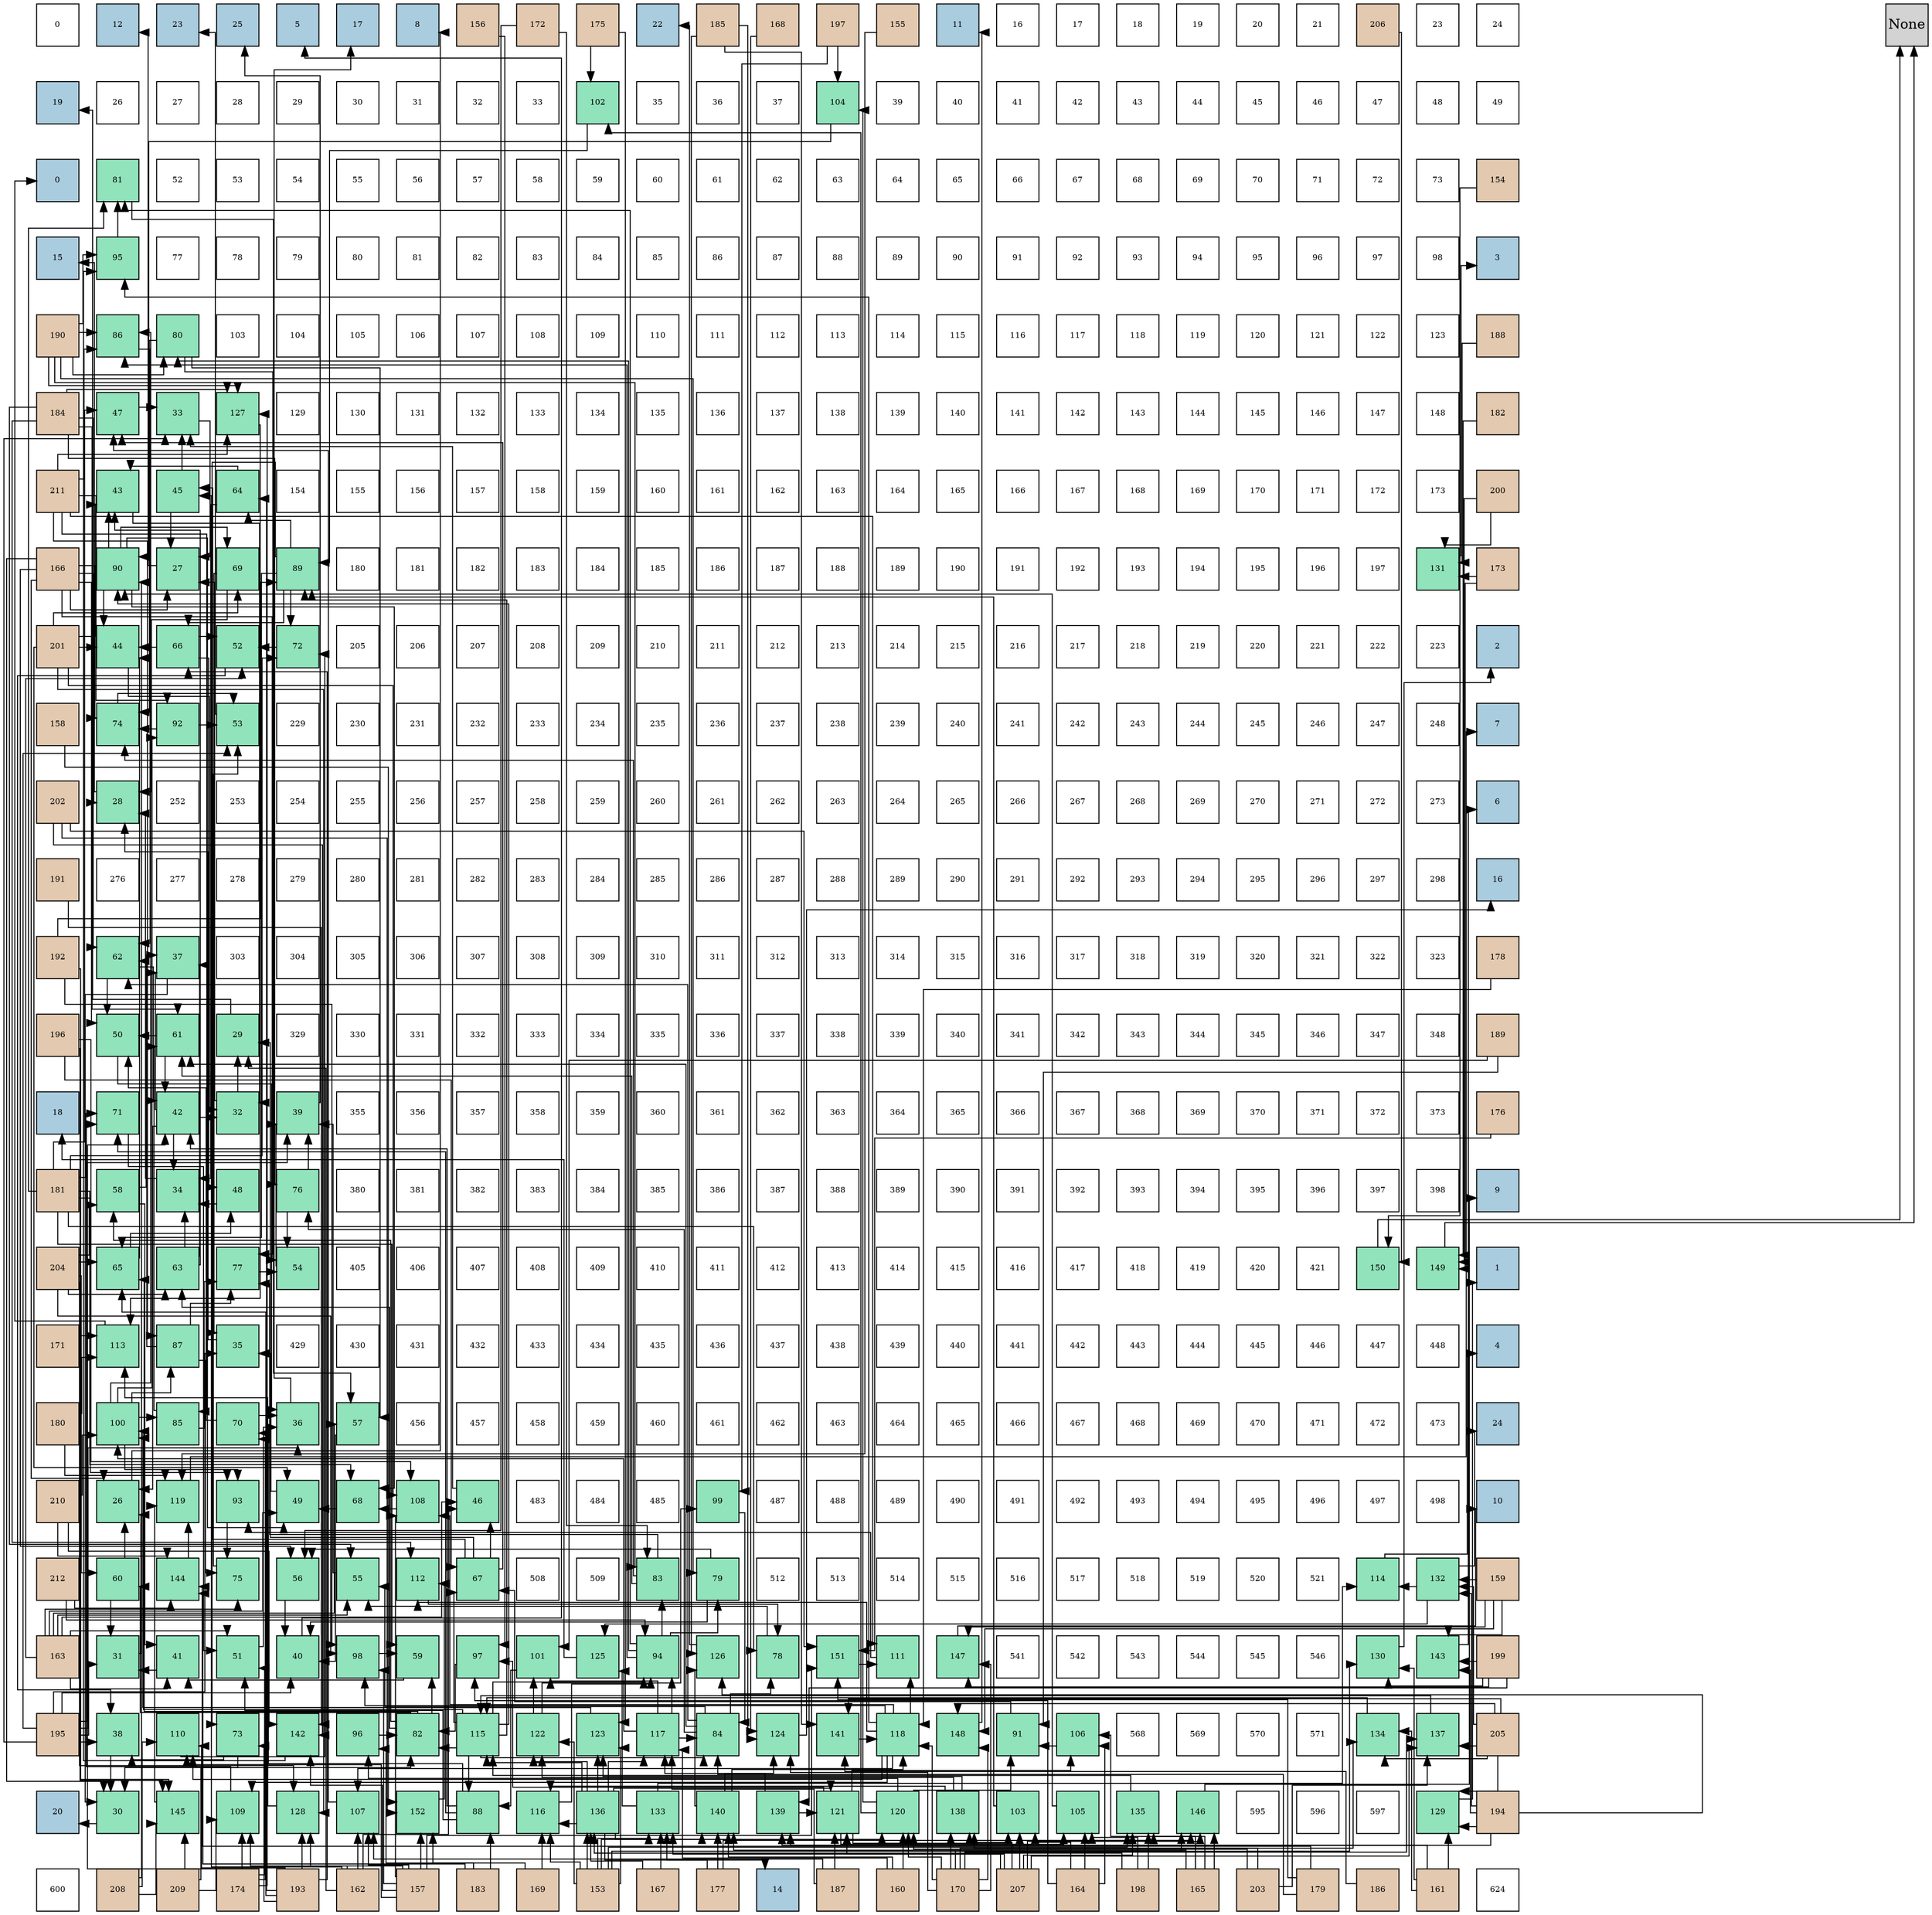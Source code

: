 digraph layout{
 rankdir=TB;
 splines=ortho;
 node [style=filled shape=square fixedsize=true width=0.6];
0[label="0", fontsize=8, fillcolor="#ffffff"];
1[label="12", fontsize=8, fillcolor="#a9ccde"];
2[label="23", fontsize=8, fillcolor="#a9ccde"];
3[label="25", fontsize=8, fillcolor="#a9ccde"];
4[label="5", fontsize=8, fillcolor="#a9ccde"];
5[label="17", fontsize=8, fillcolor="#a9ccde"];
6[label="8", fontsize=8, fillcolor="#a9ccde"];
7[label="156", fontsize=8, fillcolor="#e3c9af"];
8[label="172", fontsize=8, fillcolor="#e3c9af"];
9[label="175", fontsize=8, fillcolor="#e3c9af"];
10[label="22", fontsize=8, fillcolor="#a9ccde"];
11[label="185", fontsize=8, fillcolor="#e3c9af"];
12[label="168", fontsize=8, fillcolor="#e3c9af"];
13[label="197", fontsize=8, fillcolor="#e3c9af"];
14[label="155", fontsize=8, fillcolor="#e3c9af"];
15[label="11", fontsize=8, fillcolor="#a9ccde"];
16[label="16", fontsize=8, fillcolor="#ffffff"];
17[label="17", fontsize=8, fillcolor="#ffffff"];
18[label="18", fontsize=8, fillcolor="#ffffff"];
19[label="19", fontsize=8, fillcolor="#ffffff"];
20[label="20", fontsize=8, fillcolor="#ffffff"];
21[label="21", fontsize=8, fillcolor="#ffffff"];
22[label="206", fontsize=8, fillcolor="#e3c9af"];
23[label="23", fontsize=8, fillcolor="#ffffff"];
24[label="24", fontsize=8, fillcolor="#ffffff"];
25[label="19", fontsize=8, fillcolor="#a9ccde"];
26[label="26", fontsize=8, fillcolor="#ffffff"];
27[label="27", fontsize=8, fillcolor="#ffffff"];
28[label="28", fontsize=8, fillcolor="#ffffff"];
29[label="29", fontsize=8, fillcolor="#ffffff"];
30[label="30", fontsize=8, fillcolor="#ffffff"];
31[label="31", fontsize=8, fillcolor="#ffffff"];
32[label="32", fontsize=8, fillcolor="#ffffff"];
33[label="33", fontsize=8, fillcolor="#ffffff"];
34[label="102", fontsize=8, fillcolor="#91e3bb"];
35[label="35", fontsize=8, fillcolor="#ffffff"];
36[label="36", fontsize=8, fillcolor="#ffffff"];
37[label="37", fontsize=8, fillcolor="#ffffff"];
38[label="104", fontsize=8, fillcolor="#91e3bb"];
39[label="39", fontsize=8, fillcolor="#ffffff"];
40[label="40", fontsize=8, fillcolor="#ffffff"];
41[label="41", fontsize=8, fillcolor="#ffffff"];
42[label="42", fontsize=8, fillcolor="#ffffff"];
43[label="43", fontsize=8, fillcolor="#ffffff"];
44[label="44", fontsize=8, fillcolor="#ffffff"];
45[label="45", fontsize=8, fillcolor="#ffffff"];
46[label="46", fontsize=8, fillcolor="#ffffff"];
47[label="47", fontsize=8, fillcolor="#ffffff"];
48[label="48", fontsize=8, fillcolor="#ffffff"];
49[label="49", fontsize=8, fillcolor="#ffffff"];
50[label="0", fontsize=8, fillcolor="#a9ccde"];
51[label="81", fontsize=8, fillcolor="#91e3bb"];
52[label="52", fontsize=8, fillcolor="#ffffff"];
53[label="53", fontsize=8, fillcolor="#ffffff"];
54[label="54", fontsize=8, fillcolor="#ffffff"];
55[label="55", fontsize=8, fillcolor="#ffffff"];
56[label="56", fontsize=8, fillcolor="#ffffff"];
57[label="57", fontsize=8, fillcolor="#ffffff"];
58[label="58", fontsize=8, fillcolor="#ffffff"];
59[label="59", fontsize=8, fillcolor="#ffffff"];
60[label="60", fontsize=8, fillcolor="#ffffff"];
61[label="61", fontsize=8, fillcolor="#ffffff"];
62[label="62", fontsize=8, fillcolor="#ffffff"];
63[label="63", fontsize=8, fillcolor="#ffffff"];
64[label="64", fontsize=8, fillcolor="#ffffff"];
65[label="65", fontsize=8, fillcolor="#ffffff"];
66[label="66", fontsize=8, fillcolor="#ffffff"];
67[label="67", fontsize=8, fillcolor="#ffffff"];
68[label="68", fontsize=8, fillcolor="#ffffff"];
69[label="69", fontsize=8, fillcolor="#ffffff"];
70[label="70", fontsize=8, fillcolor="#ffffff"];
71[label="71", fontsize=8, fillcolor="#ffffff"];
72[label="72", fontsize=8, fillcolor="#ffffff"];
73[label="73", fontsize=8, fillcolor="#ffffff"];
74[label="154", fontsize=8, fillcolor="#e3c9af"];
75[label="15", fontsize=8, fillcolor="#a9ccde"];
76[label="95", fontsize=8, fillcolor="#91e3bb"];
77[label="77", fontsize=8, fillcolor="#ffffff"];
78[label="78", fontsize=8, fillcolor="#ffffff"];
79[label="79", fontsize=8, fillcolor="#ffffff"];
80[label="80", fontsize=8, fillcolor="#ffffff"];
81[label="81", fontsize=8, fillcolor="#ffffff"];
82[label="82", fontsize=8, fillcolor="#ffffff"];
83[label="83", fontsize=8, fillcolor="#ffffff"];
84[label="84", fontsize=8, fillcolor="#ffffff"];
85[label="85", fontsize=8, fillcolor="#ffffff"];
86[label="86", fontsize=8, fillcolor="#ffffff"];
87[label="87", fontsize=8, fillcolor="#ffffff"];
88[label="88", fontsize=8, fillcolor="#ffffff"];
89[label="89", fontsize=8, fillcolor="#ffffff"];
90[label="90", fontsize=8, fillcolor="#ffffff"];
91[label="91", fontsize=8, fillcolor="#ffffff"];
92[label="92", fontsize=8, fillcolor="#ffffff"];
93[label="93", fontsize=8, fillcolor="#ffffff"];
94[label="94", fontsize=8, fillcolor="#ffffff"];
95[label="95", fontsize=8, fillcolor="#ffffff"];
96[label="96", fontsize=8, fillcolor="#ffffff"];
97[label="97", fontsize=8, fillcolor="#ffffff"];
98[label="98", fontsize=8, fillcolor="#ffffff"];
99[label="3", fontsize=8, fillcolor="#a9ccde"];
100[label="190", fontsize=8, fillcolor="#e3c9af"];
101[label="86", fontsize=8, fillcolor="#91e3bb"];
102[label="80", fontsize=8, fillcolor="#91e3bb"];
103[label="103", fontsize=8, fillcolor="#ffffff"];
104[label="104", fontsize=8, fillcolor="#ffffff"];
105[label="105", fontsize=8, fillcolor="#ffffff"];
106[label="106", fontsize=8, fillcolor="#ffffff"];
107[label="107", fontsize=8, fillcolor="#ffffff"];
108[label="108", fontsize=8, fillcolor="#ffffff"];
109[label="109", fontsize=8, fillcolor="#ffffff"];
110[label="110", fontsize=8, fillcolor="#ffffff"];
111[label="111", fontsize=8, fillcolor="#ffffff"];
112[label="112", fontsize=8, fillcolor="#ffffff"];
113[label="113", fontsize=8, fillcolor="#ffffff"];
114[label="114", fontsize=8, fillcolor="#ffffff"];
115[label="115", fontsize=8, fillcolor="#ffffff"];
116[label="116", fontsize=8, fillcolor="#ffffff"];
117[label="117", fontsize=8, fillcolor="#ffffff"];
118[label="118", fontsize=8, fillcolor="#ffffff"];
119[label="119", fontsize=8, fillcolor="#ffffff"];
120[label="120", fontsize=8, fillcolor="#ffffff"];
121[label="121", fontsize=8, fillcolor="#ffffff"];
122[label="122", fontsize=8, fillcolor="#ffffff"];
123[label="123", fontsize=8, fillcolor="#ffffff"];
124[label="188", fontsize=8, fillcolor="#e3c9af"];
125[label="184", fontsize=8, fillcolor="#e3c9af"];
126[label="47", fontsize=8, fillcolor="#91e3bb"];
127[label="33", fontsize=8, fillcolor="#91e3bb"];
128[label="127", fontsize=8, fillcolor="#91e3bb"];
129[label="129", fontsize=8, fillcolor="#ffffff"];
130[label="130", fontsize=8, fillcolor="#ffffff"];
131[label="131", fontsize=8, fillcolor="#ffffff"];
132[label="132", fontsize=8, fillcolor="#ffffff"];
133[label="133", fontsize=8, fillcolor="#ffffff"];
134[label="134", fontsize=8, fillcolor="#ffffff"];
135[label="135", fontsize=8, fillcolor="#ffffff"];
136[label="136", fontsize=8, fillcolor="#ffffff"];
137[label="137", fontsize=8, fillcolor="#ffffff"];
138[label="138", fontsize=8, fillcolor="#ffffff"];
139[label="139", fontsize=8, fillcolor="#ffffff"];
140[label="140", fontsize=8, fillcolor="#ffffff"];
141[label="141", fontsize=8, fillcolor="#ffffff"];
142[label="142", fontsize=8, fillcolor="#ffffff"];
143[label="143", fontsize=8, fillcolor="#ffffff"];
144[label="144", fontsize=8, fillcolor="#ffffff"];
145[label="145", fontsize=8, fillcolor="#ffffff"];
146[label="146", fontsize=8, fillcolor="#ffffff"];
147[label="147", fontsize=8, fillcolor="#ffffff"];
148[label="148", fontsize=8, fillcolor="#ffffff"];
149[label="182", fontsize=8, fillcolor="#e3c9af"];
150[label="211", fontsize=8, fillcolor="#e3c9af"];
151[label="43", fontsize=8, fillcolor="#91e3bb"];
152[label="45", fontsize=8, fillcolor="#91e3bb"];
153[label="64", fontsize=8, fillcolor="#91e3bb"];
154[label="154", fontsize=8, fillcolor="#ffffff"];
155[label="155", fontsize=8, fillcolor="#ffffff"];
156[label="156", fontsize=8, fillcolor="#ffffff"];
157[label="157", fontsize=8, fillcolor="#ffffff"];
158[label="158", fontsize=8, fillcolor="#ffffff"];
159[label="159", fontsize=8, fillcolor="#ffffff"];
160[label="160", fontsize=8, fillcolor="#ffffff"];
161[label="161", fontsize=8, fillcolor="#ffffff"];
162[label="162", fontsize=8, fillcolor="#ffffff"];
163[label="163", fontsize=8, fillcolor="#ffffff"];
164[label="164", fontsize=8, fillcolor="#ffffff"];
165[label="165", fontsize=8, fillcolor="#ffffff"];
166[label="166", fontsize=8, fillcolor="#ffffff"];
167[label="167", fontsize=8, fillcolor="#ffffff"];
168[label="168", fontsize=8, fillcolor="#ffffff"];
169[label="169", fontsize=8, fillcolor="#ffffff"];
170[label="170", fontsize=8, fillcolor="#ffffff"];
171[label="171", fontsize=8, fillcolor="#ffffff"];
172[label="172", fontsize=8, fillcolor="#ffffff"];
173[label="173", fontsize=8, fillcolor="#ffffff"];
174[label="200", fontsize=8, fillcolor="#e3c9af"];
175[label="166", fontsize=8, fillcolor="#e3c9af"];
176[label="90", fontsize=8, fillcolor="#91e3bb"];
177[label="27", fontsize=8, fillcolor="#91e3bb"];
178[label="69", fontsize=8, fillcolor="#91e3bb"];
179[label="89", fontsize=8, fillcolor="#91e3bb"];
180[label="180", fontsize=8, fillcolor="#ffffff"];
181[label="181", fontsize=8, fillcolor="#ffffff"];
182[label="182", fontsize=8, fillcolor="#ffffff"];
183[label="183", fontsize=8, fillcolor="#ffffff"];
184[label="184", fontsize=8, fillcolor="#ffffff"];
185[label="185", fontsize=8, fillcolor="#ffffff"];
186[label="186", fontsize=8, fillcolor="#ffffff"];
187[label="187", fontsize=8, fillcolor="#ffffff"];
188[label="188", fontsize=8, fillcolor="#ffffff"];
189[label="189", fontsize=8, fillcolor="#ffffff"];
190[label="190", fontsize=8, fillcolor="#ffffff"];
191[label="191", fontsize=8, fillcolor="#ffffff"];
192[label="192", fontsize=8, fillcolor="#ffffff"];
193[label="193", fontsize=8, fillcolor="#ffffff"];
194[label="194", fontsize=8, fillcolor="#ffffff"];
195[label="195", fontsize=8, fillcolor="#ffffff"];
196[label="196", fontsize=8, fillcolor="#ffffff"];
197[label="197", fontsize=8, fillcolor="#ffffff"];
198[label="131", fontsize=8, fillcolor="#91e3bb"];
199[label="173", fontsize=8, fillcolor="#e3c9af"];
200[label="201", fontsize=8, fillcolor="#e3c9af"];
201[label="44", fontsize=8, fillcolor="#91e3bb"];
202[label="66", fontsize=8, fillcolor="#91e3bb"];
203[label="52", fontsize=8, fillcolor="#91e3bb"];
204[label="72", fontsize=8, fillcolor="#91e3bb"];
205[label="205", fontsize=8, fillcolor="#ffffff"];
206[label="206", fontsize=8, fillcolor="#ffffff"];
207[label="207", fontsize=8, fillcolor="#ffffff"];
208[label="208", fontsize=8, fillcolor="#ffffff"];
209[label="209", fontsize=8, fillcolor="#ffffff"];
210[label="210", fontsize=8, fillcolor="#ffffff"];
211[label="211", fontsize=8, fillcolor="#ffffff"];
212[label="212", fontsize=8, fillcolor="#ffffff"];
213[label="213", fontsize=8, fillcolor="#ffffff"];
214[label="214", fontsize=8, fillcolor="#ffffff"];
215[label="215", fontsize=8, fillcolor="#ffffff"];
216[label="216", fontsize=8, fillcolor="#ffffff"];
217[label="217", fontsize=8, fillcolor="#ffffff"];
218[label="218", fontsize=8, fillcolor="#ffffff"];
219[label="219", fontsize=8, fillcolor="#ffffff"];
220[label="220", fontsize=8, fillcolor="#ffffff"];
221[label="221", fontsize=8, fillcolor="#ffffff"];
222[label="222", fontsize=8, fillcolor="#ffffff"];
223[label="223", fontsize=8, fillcolor="#ffffff"];
224[label="2", fontsize=8, fillcolor="#a9ccde"];
225[label="158", fontsize=8, fillcolor="#e3c9af"];
226[label="74", fontsize=8, fillcolor="#91e3bb"];
227[label="92", fontsize=8, fillcolor="#91e3bb"];
228[label="53", fontsize=8, fillcolor="#91e3bb"];
229[label="229", fontsize=8, fillcolor="#ffffff"];
230[label="230", fontsize=8, fillcolor="#ffffff"];
231[label="231", fontsize=8, fillcolor="#ffffff"];
232[label="232", fontsize=8, fillcolor="#ffffff"];
233[label="233", fontsize=8, fillcolor="#ffffff"];
234[label="234", fontsize=8, fillcolor="#ffffff"];
235[label="235", fontsize=8, fillcolor="#ffffff"];
236[label="236", fontsize=8, fillcolor="#ffffff"];
237[label="237", fontsize=8, fillcolor="#ffffff"];
238[label="238", fontsize=8, fillcolor="#ffffff"];
239[label="239", fontsize=8, fillcolor="#ffffff"];
240[label="240", fontsize=8, fillcolor="#ffffff"];
241[label="241", fontsize=8, fillcolor="#ffffff"];
242[label="242", fontsize=8, fillcolor="#ffffff"];
243[label="243", fontsize=8, fillcolor="#ffffff"];
244[label="244", fontsize=8, fillcolor="#ffffff"];
245[label="245", fontsize=8, fillcolor="#ffffff"];
246[label="246", fontsize=8, fillcolor="#ffffff"];
247[label="247", fontsize=8, fillcolor="#ffffff"];
248[label="248", fontsize=8, fillcolor="#ffffff"];
249[label="7", fontsize=8, fillcolor="#a9ccde"];
250[label="202", fontsize=8, fillcolor="#e3c9af"];
251[label="28", fontsize=8, fillcolor="#91e3bb"];
252[label="252", fontsize=8, fillcolor="#ffffff"];
253[label="253", fontsize=8, fillcolor="#ffffff"];
254[label="254", fontsize=8, fillcolor="#ffffff"];
255[label="255", fontsize=8, fillcolor="#ffffff"];
256[label="256", fontsize=8, fillcolor="#ffffff"];
257[label="257", fontsize=8, fillcolor="#ffffff"];
258[label="258", fontsize=8, fillcolor="#ffffff"];
259[label="259", fontsize=8, fillcolor="#ffffff"];
260[label="260", fontsize=8, fillcolor="#ffffff"];
261[label="261", fontsize=8, fillcolor="#ffffff"];
262[label="262", fontsize=8, fillcolor="#ffffff"];
263[label="263", fontsize=8, fillcolor="#ffffff"];
264[label="264", fontsize=8, fillcolor="#ffffff"];
265[label="265", fontsize=8, fillcolor="#ffffff"];
266[label="266", fontsize=8, fillcolor="#ffffff"];
267[label="267", fontsize=8, fillcolor="#ffffff"];
268[label="268", fontsize=8, fillcolor="#ffffff"];
269[label="269", fontsize=8, fillcolor="#ffffff"];
270[label="270", fontsize=8, fillcolor="#ffffff"];
271[label="271", fontsize=8, fillcolor="#ffffff"];
272[label="272", fontsize=8, fillcolor="#ffffff"];
273[label="273", fontsize=8, fillcolor="#ffffff"];
274[label="6", fontsize=8, fillcolor="#a9ccde"];
275[label="191", fontsize=8, fillcolor="#e3c9af"];
276[label="276", fontsize=8, fillcolor="#ffffff"];
277[label="277", fontsize=8, fillcolor="#ffffff"];
278[label="278", fontsize=8, fillcolor="#ffffff"];
279[label="279", fontsize=8, fillcolor="#ffffff"];
280[label="280", fontsize=8, fillcolor="#ffffff"];
281[label="281", fontsize=8, fillcolor="#ffffff"];
282[label="282", fontsize=8, fillcolor="#ffffff"];
283[label="283", fontsize=8, fillcolor="#ffffff"];
284[label="284", fontsize=8, fillcolor="#ffffff"];
285[label="285", fontsize=8, fillcolor="#ffffff"];
286[label="286", fontsize=8, fillcolor="#ffffff"];
287[label="287", fontsize=8, fillcolor="#ffffff"];
288[label="288", fontsize=8, fillcolor="#ffffff"];
289[label="289", fontsize=8, fillcolor="#ffffff"];
290[label="290", fontsize=8, fillcolor="#ffffff"];
291[label="291", fontsize=8, fillcolor="#ffffff"];
292[label="292", fontsize=8, fillcolor="#ffffff"];
293[label="293", fontsize=8, fillcolor="#ffffff"];
294[label="294", fontsize=8, fillcolor="#ffffff"];
295[label="295", fontsize=8, fillcolor="#ffffff"];
296[label="296", fontsize=8, fillcolor="#ffffff"];
297[label="297", fontsize=8, fillcolor="#ffffff"];
298[label="298", fontsize=8, fillcolor="#ffffff"];
299[label="16", fontsize=8, fillcolor="#a9ccde"];
300[label="192", fontsize=8, fillcolor="#e3c9af"];
301[label="62", fontsize=8, fillcolor="#91e3bb"];
302[label="37", fontsize=8, fillcolor="#91e3bb"];
303[label="303", fontsize=8, fillcolor="#ffffff"];
304[label="304", fontsize=8, fillcolor="#ffffff"];
305[label="305", fontsize=8, fillcolor="#ffffff"];
306[label="306", fontsize=8, fillcolor="#ffffff"];
307[label="307", fontsize=8, fillcolor="#ffffff"];
308[label="308", fontsize=8, fillcolor="#ffffff"];
309[label="309", fontsize=8, fillcolor="#ffffff"];
310[label="310", fontsize=8, fillcolor="#ffffff"];
311[label="311", fontsize=8, fillcolor="#ffffff"];
312[label="312", fontsize=8, fillcolor="#ffffff"];
313[label="313", fontsize=8, fillcolor="#ffffff"];
314[label="314", fontsize=8, fillcolor="#ffffff"];
315[label="315", fontsize=8, fillcolor="#ffffff"];
316[label="316", fontsize=8, fillcolor="#ffffff"];
317[label="317", fontsize=8, fillcolor="#ffffff"];
318[label="318", fontsize=8, fillcolor="#ffffff"];
319[label="319", fontsize=8, fillcolor="#ffffff"];
320[label="320", fontsize=8, fillcolor="#ffffff"];
321[label="321", fontsize=8, fillcolor="#ffffff"];
322[label="322", fontsize=8, fillcolor="#ffffff"];
323[label="323", fontsize=8, fillcolor="#ffffff"];
324[label="178", fontsize=8, fillcolor="#e3c9af"];
325[label="196", fontsize=8, fillcolor="#e3c9af"];
326[label="50", fontsize=8, fillcolor="#91e3bb"];
327[label="61", fontsize=8, fillcolor="#91e3bb"];
328[label="29", fontsize=8, fillcolor="#91e3bb"];
329[label="329", fontsize=8, fillcolor="#ffffff"];
330[label="330", fontsize=8, fillcolor="#ffffff"];
331[label="331", fontsize=8, fillcolor="#ffffff"];
332[label="332", fontsize=8, fillcolor="#ffffff"];
333[label="333", fontsize=8, fillcolor="#ffffff"];
334[label="334", fontsize=8, fillcolor="#ffffff"];
335[label="335", fontsize=8, fillcolor="#ffffff"];
336[label="336", fontsize=8, fillcolor="#ffffff"];
337[label="337", fontsize=8, fillcolor="#ffffff"];
338[label="338", fontsize=8, fillcolor="#ffffff"];
339[label="339", fontsize=8, fillcolor="#ffffff"];
340[label="340", fontsize=8, fillcolor="#ffffff"];
341[label="341", fontsize=8, fillcolor="#ffffff"];
342[label="342", fontsize=8, fillcolor="#ffffff"];
343[label="343", fontsize=8, fillcolor="#ffffff"];
344[label="344", fontsize=8, fillcolor="#ffffff"];
345[label="345", fontsize=8, fillcolor="#ffffff"];
346[label="346", fontsize=8, fillcolor="#ffffff"];
347[label="347", fontsize=8, fillcolor="#ffffff"];
348[label="348", fontsize=8, fillcolor="#ffffff"];
349[label="189", fontsize=8, fillcolor="#e3c9af"];
350[label="18", fontsize=8, fillcolor="#a9ccde"];
351[label="71", fontsize=8, fillcolor="#91e3bb"];
352[label="42", fontsize=8, fillcolor="#91e3bb"];
353[label="32", fontsize=8, fillcolor="#91e3bb"];
354[label="39", fontsize=8, fillcolor="#91e3bb"];
355[label="355", fontsize=8, fillcolor="#ffffff"];
356[label="356", fontsize=8, fillcolor="#ffffff"];
357[label="357", fontsize=8, fillcolor="#ffffff"];
358[label="358", fontsize=8, fillcolor="#ffffff"];
359[label="359", fontsize=8, fillcolor="#ffffff"];
360[label="360", fontsize=8, fillcolor="#ffffff"];
361[label="361", fontsize=8, fillcolor="#ffffff"];
362[label="362", fontsize=8, fillcolor="#ffffff"];
363[label="363", fontsize=8, fillcolor="#ffffff"];
364[label="364", fontsize=8, fillcolor="#ffffff"];
365[label="365", fontsize=8, fillcolor="#ffffff"];
366[label="366", fontsize=8, fillcolor="#ffffff"];
367[label="367", fontsize=8, fillcolor="#ffffff"];
368[label="368", fontsize=8, fillcolor="#ffffff"];
369[label="369", fontsize=8, fillcolor="#ffffff"];
370[label="370", fontsize=8, fillcolor="#ffffff"];
371[label="371", fontsize=8, fillcolor="#ffffff"];
372[label="372", fontsize=8, fillcolor="#ffffff"];
373[label="373", fontsize=8, fillcolor="#ffffff"];
374[label="176", fontsize=8, fillcolor="#e3c9af"];
375[label="181", fontsize=8, fillcolor="#e3c9af"];
376[label="58", fontsize=8, fillcolor="#91e3bb"];
377[label="34", fontsize=8, fillcolor="#91e3bb"];
378[label="48", fontsize=8, fillcolor="#91e3bb"];
379[label="76", fontsize=8, fillcolor="#91e3bb"];
380[label="380", fontsize=8, fillcolor="#ffffff"];
381[label="381", fontsize=8, fillcolor="#ffffff"];
382[label="382", fontsize=8, fillcolor="#ffffff"];
383[label="383", fontsize=8, fillcolor="#ffffff"];
384[label="384", fontsize=8, fillcolor="#ffffff"];
385[label="385", fontsize=8, fillcolor="#ffffff"];
386[label="386", fontsize=8, fillcolor="#ffffff"];
387[label="387", fontsize=8, fillcolor="#ffffff"];
388[label="388", fontsize=8, fillcolor="#ffffff"];
389[label="389", fontsize=8, fillcolor="#ffffff"];
390[label="390", fontsize=8, fillcolor="#ffffff"];
391[label="391", fontsize=8, fillcolor="#ffffff"];
392[label="392", fontsize=8, fillcolor="#ffffff"];
393[label="393", fontsize=8, fillcolor="#ffffff"];
394[label="394", fontsize=8, fillcolor="#ffffff"];
395[label="395", fontsize=8, fillcolor="#ffffff"];
396[label="396", fontsize=8, fillcolor="#ffffff"];
397[label="397", fontsize=8, fillcolor="#ffffff"];
398[label="398", fontsize=8, fillcolor="#ffffff"];
399[label="9", fontsize=8, fillcolor="#a9ccde"];
400[label="204", fontsize=8, fillcolor="#e3c9af"];
401[label="65", fontsize=8, fillcolor="#91e3bb"];
402[label="63", fontsize=8, fillcolor="#91e3bb"];
403[label="77", fontsize=8, fillcolor="#91e3bb"];
404[label="54", fontsize=8, fillcolor="#91e3bb"];
405[label="405", fontsize=8, fillcolor="#ffffff"];
406[label="406", fontsize=8, fillcolor="#ffffff"];
407[label="407", fontsize=8, fillcolor="#ffffff"];
408[label="408", fontsize=8, fillcolor="#ffffff"];
409[label="409", fontsize=8, fillcolor="#ffffff"];
410[label="410", fontsize=8, fillcolor="#ffffff"];
411[label="411", fontsize=8, fillcolor="#ffffff"];
412[label="412", fontsize=8, fillcolor="#ffffff"];
413[label="413", fontsize=8, fillcolor="#ffffff"];
414[label="414", fontsize=8, fillcolor="#ffffff"];
415[label="415", fontsize=8, fillcolor="#ffffff"];
416[label="416", fontsize=8, fillcolor="#ffffff"];
417[label="417", fontsize=8, fillcolor="#ffffff"];
418[label="418", fontsize=8, fillcolor="#ffffff"];
419[label="419", fontsize=8, fillcolor="#ffffff"];
420[label="420", fontsize=8, fillcolor="#ffffff"];
421[label="421", fontsize=8, fillcolor="#ffffff"];
422[label="150", fontsize=8, fillcolor="#91e3bb"];
423[label="149", fontsize=8, fillcolor="#91e3bb"];
424[label="1", fontsize=8, fillcolor="#a9ccde"];
425[label="171", fontsize=8, fillcolor="#e3c9af"];
426[label="113", fontsize=8, fillcolor="#91e3bb"];
427[label="87", fontsize=8, fillcolor="#91e3bb"];
428[label="35", fontsize=8, fillcolor="#91e3bb"];
429[label="429", fontsize=8, fillcolor="#ffffff"];
430[label="430", fontsize=8, fillcolor="#ffffff"];
431[label="431", fontsize=8, fillcolor="#ffffff"];
432[label="432", fontsize=8, fillcolor="#ffffff"];
433[label="433", fontsize=8, fillcolor="#ffffff"];
434[label="434", fontsize=8, fillcolor="#ffffff"];
435[label="435", fontsize=8, fillcolor="#ffffff"];
436[label="436", fontsize=8, fillcolor="#ffffff"];
437[label="437", fontsize=8, fillcolor="#ffffff"];
438[label="438", fontsize=8, fillcolor="#ffffff"];
439[label="439", fontsize=8, fillcolor="#ffffff"];
440[label="440", fontsize=8, fillcolor="#ffffff"];
441[label="441", fontsize=8, fillcolor="#ffffff"];
442[label="442", fontsize=8, fillcolor="#ffffff"];
443[label="443", fontsize=8, fillcolor="#ffffff"];
444[label="444", fontsize=8, fillcolor="#ffffff"];
445[label="445", fontsize=8, fillcolor="#ffffff"];
446[label="446", fontsize=8, fillcolor="#ffffff"];
447[label="447", fontsize=8, fillcolor="#ffffff"];
448[label="448", fontsize=8, fillcolor="#ffffff"];
449[label="4", fontsize=8, fillcolor="#a9ccde"];
450[label="180", fontsize=8, fillcolor="#e3c9af"];
451[label="100", fontsize=8, fillcolor="#91e3bb"];
452[label="85", fontsize=8, fillcolor="#91e3bb"];
453[label="70", fontsize=8, fillcolor="#91e3bb"];
454[label="36", fontsize=8, fillcolor="#91e3bb"];
455[label="57", fontsize=8, fillcolor="#91e3bb"];
456[label="456", fontsize=8, fillcolor="#ffffff"];
457[label="457", fontsize=8, fillcolor="#ffffff"];
458[label="458", fontsize=8, fillcolor="#ffffff"];
459[label="459", fontsize=8, fillcolor="#ffffff"];
460[label="460", fontsize=8, fillcolor="#ffffff"];
461[label="461", fontsize=8, fillcolor="#ffffff"];
462[label="462", fontsize=8, fillcolor="#ffffff"];
463[label="463", fontsize=8, fillcolor="#ffffff"];
464[label="464", fontsize=8, fillcolor="#ffffff"];
465[label="465", fontsize=8, fillcolor="#ffffff"];
466[label="466", fontsize=8, fillcolor="#ffffff"];
467[label="467", fontsize=8, fillcolor="#ffffff"];
468[label="468", fontsize=8, fillcolor="#ffffff"];
469[label="469", fontsize=8, fillcolor="#ffffff"];
470[label="470", fontsize=8, fillcolor="#ffffff"];
471[label="471", fontsize=8, fillcolor="#ffffff"];
472[label="472", fontsize=8, fillcolor="#ffffff"];
473[label="473", fontsize=8, fillcolor="#ffffff"];
474[label="24", fontsize=8, fillcolor="#a9ccde"];
475[label="210", fontsize=8, fillcolor="#e3c9af"];
476[label="26", fontsize=8, fillcolor="#91e3bb"];
477[label="119", fontsize=8, fillcolor="#91e3bb"];
478[label="93", fontsize=8, fillcolor="#91e3bb"];
479[label="49", fontsize=8, fillcolor="#91e3bb"];
480[label="68", fontsize=8, fillcolor="#91e3bb"];
481[label="108", fontsize=8, fillcolor="#91e3bb"];
482[label="46", fontsize=8, fillcolor="#91e3bb"];
483[label="483", fontsize=8, fillcolor="#ffffff"];
484[label="484", fontsize=8, fillcolor="#ffffff"];
485[label="485", fontsize=8, fillcolor="#ffffff"];
486[label="99", fontsize=8, fillcolor="#91e3bb"];
487[label="487", fontsize=8, fillcolor="#ffffff"];
488[label="488", fontsize=8, fillcolor="#ffffff"];
489[label="489", fontsize=8, fillcolor="#ffffff"];
490[label="490", fontsize=8, fillcolor="#ffffff"];
491[label="491", fontsize=8, fillcolor="#ffffff"];
492[label="492", fontsize=8, fillcolor="#ffffff"];
493[label="493", fontsize=8, fillcolor="#ffffff"];
494[label="494", fontsize=8, fillcolor="#ffffff"];
495[label="495", fontsize=8, fillcolor="#ffffff"];
496[label="496", fontsize=8, fillcolor="#ffffff"];
497[label="497", fontsize=8, fillcolor="#ffffff"];
498[label="498", fontsize=8, fillcolor="#ffffff"];
499[label="10", fontsize=8, fillcolor="#a9ccde"];
500[label="212", fontsize=8, fillcolor="#e3c9af"];
501[label="60", fontsize=8, fillcolor="#91e3bb"];
502[label="144", fontsize=8, fillcolor="#91e3bb"];
503[label="75", fontsize=8, fillcolor="#91e3bb"];
504[label="56", fontsize=8, fillcolor="#91e3bb"];
505[label="55", fontsize=8, fillcolor="#91e3bb"];
506[label="112", fontsize=8, fillcolor="#91e3bb"];
507[label="67", fontsize=8, fillcolor="#91e3bb"];
508[label="508", fontsize=8, fillcolor="#ffffff"];
509[label="509", fontsize=8, fillcolor="#ffffff"];
510[label="83", fontsize=8, fillcolor="#91e3bb"];
511[label="79", fontsize=8, fillcolor="#91e3bb"];
512[label="512", fontsize=8, fillcolor="#ffffff"];
513[label="513", fontsize=8, fillcolor="#ffffff"];
514[label="514", fontsize=8, fillcolor="#ffffff"];
515[label="515", fontsize=8, fillcolor="#ffffff"];
516[label="516", fontsize=8, fillcolor="#ffffff"];
517[label="517", fontsize=8, fillcolor="#ffffff"];
518[label="518", fontsize=8, fillcolor="#ffffff"];
519[label="519", fontsize=8, fillcolor="#ffffff"];
520[label="520", fontsize=8, fillcolor="#ffffff"];
521[label="521", fontsize=8, fillcolor="#ffffff"];
522[label="114", fontsize=8, fillcolor="#91e3bb"];
523[label="132", fontsize=8, fillcolor="#91e3bb"];
524[label="159", fontsize=8, fillcolor="#e3c9af"];
525[label="163", fontsize=8, fillcolor="#e3c9af"];
526[label="31", fontsize=8, fillcolor="#91e3bb"];
527[label="41", fontsize=8, fillcolor="#91e3bb"];
528[label="51", fontsize=8, fillcolor="#91e3bb"];
529[label="40", fontsize=8, fillcolor="#91e3bb"];
530[label="98", fontsize=8, fillcolor="#91e3bb"];
531[label="59", fontsize=8, fillcolor="#91e3bb"];
532[label="97", fontsize=8, fillcolor="#91e3bb"];
533[label="101", fontsize=8, fillcolor="#91e3bb"];
534[label="125", fontsize=8, fillcolor="#91e3bb"];
535[label="94", fontsize=8, fillcolor="#91e3bb"];
536[label="126", fontsize=8, fillcolor="#91e3bb"];
537[label="78", fontsize=8, fillcolor="#91e3bb"];
538[label="151", fontsize=8, fillcolor="#91e3bb"];
539[label="111", fontsize=8, fillcolor="#91e3bb"];
540[label="147", fontsize=8, fillcolor="#91e3bb"];
541[label="541", fontsize=8, fillcolor="#ffffff"];
542[label="542", fontsize=8, fillcolor="#ffffff"];
543[label="543", fontsize=8, fillcolor="#ffffff"];
544[label="544", fontsize=8, fillcolor="#ffffff"];
545[label="545", fontsize=8, fillcolor="#ffffff"];
546[label="546", fontsize=8, fillcolor="#ffffff"];
547[label="130", fontsize=8, fillcolor="#91e3bb"];
548[label="143", fontsize=8, fillcolor="#91e3bb"];
549[label="199", fontsize=8, fillcolor="#e3c9af"];
550[label="195", fontsize=8, fillcolor="#e3c9af"];
551[label="38", fontsize=8, fillcolor="#91e3bb"];
552[label="110", fontsize=8, fillcolor="#91e3bb"];
553[label="73", fontsize=8, fillcolor="#91e3bb"];
554[label="142", fontsize=8, fillcolor="#91e3bb"];
555[label="96", fontsize=8, fillcolor="#91e3bb"];
556[label="82", fontsize=8, fillcolor="#91e3bb"];
557[label="115", fontsize=8, fillcolor="#91e3bb"];
558[label="122", fontsize=8, fillcolor="#91e3bb"];
559[label="123", fontsize=8, fillcolor="#91e3bb"];
560[label="117", fontsize=8, fillcolor="#91e3bb"];
561[label="84", fontsize=8, fillcolor="#91e3bb"];
562[label="124", fontsize=8, fillcolor="#91e3bb"];
563[label="141", fontsize=8, fillcolor="#91e3bb"];
564[label="118", fontsize=8, fillcolor="#91e3bb"];
565[label="148", fontsize=8, fillcolor="#91e3bb"];
566[label="91", fontsize=8, fillcolor="#91e3bb"];
567[label="106", fontsize=8, fillcolor="#91e3bb"];
568[label="568", fontsize=8, fillcolor="#ffffff"];
569[label="569", fontsize=8, fillcolor="#ffffff"];
570[label="570", fontsize=8, fillcolor="#ffffff"];
571[label="571", fontsize=8, fillcolor="#ffffff"];
572[label="134", fontsize=8, fillcolor="#91e3bb"];
573[label="137", fontsize=8, fillcolor="#91e3bb"];
574[label="205", fontsize=8, fillcolor="#e3c9af"];
575[label="20", fontsize=8, fillcolor="#a9ccde"];
576[label="30", fontsize=8, fillcolor="#91e3bb"];
577[label="145", fontsize=8, fillcolor="#91e3bb"];
578[label="109", fontsize=8, fillcolor="#91e3bb"];
579[label="128", fontsize=8, fillcolor="#91e3bb"];
580[label="107", fontsize=8, fillcolor="#91e3bb"];
581[label="152", fontsize=8, fillcolor="#91e3bb"];
582[label="88", fontsize=8, fillcolor="#91e3bb"];
583[label="116", fontsize=8, fillcolor="#91e3bb"];
584[label="136", fontsize=8, fillcolor="#91e3bb"];
585[label="133", fontsize=8, fillcolor="#91e3bb"];
586[label="140", fontsize=8, fillcolor="#91e3bb"];
587[label="139", fontsize=8, fillcolor="#91e3bb"];
588[label="121", fontsize=8, fillcolor="#91e3bb"];
589[label="120", fontsize=8, fillcolor="#91e3bb"];
590[label="138", fontsize=8, fillcolor="#91e3bb"];
591[label="103", fontsize=8, fillcolor="#91e3bb"];
592[label="105", fontsize=8, fillcolor="#91e3bb"];
593[label="135", fontsize=8, fillcolor="#91e3bb"];
594[label="146", fontsize=8, fillcolor="#91e3bb"];
595[label="595", fontsize=8, fillcolor="#ffffff"];
596[label="596", fontsize=8, fillcolor="#ffffff"];
597[label="597", fontsize=8, fillcolor="#ffffff"];
598[label="129", fontsize=8, fillcolor="#91e3bb"];
599[label="194", fontsize=8, fillcolor="#e3c9af"];
600[label="600", fontsize=8, fillcolor="#ffffff"];
601[label="208", fontsize=8, fillcolor="#e3c9af"];
602[label="209", fontsize=8, fillcolor="#e3c9af"];
603[label="174", fontsize=8, fillcolor="#e3c9af"];
604[label="193", fontsize=8, fillcolor="#e3c9af"];
605[label="162", fontsize=8, fillcolor="#e3c9af"];
606[label="157", fontsize=8, fillcolor="#e3c9af"];
607[label="183", fontsize=8, fillcolor="#e3c9af"];
608[label="169", fontsize=8, fillcolor="#e3c9af"];
609[label="153", fontsize=8, fillcolor="#e3c9af"];
610[label="167", fontsize=8, fillcolor="#e3c9af"];
611[label="177", fontsize=8, fillcolor="#e3c9af"];
612[label="14", fontsize=8, fillcolor="#a9ccde"];
613[label="187", fontsize=8, fillcolor="#e3c9af"];
614[label="160", fontsize=8, fillcolor="#e3c9af"];
615[label="170", fontsize=8, fillcolor="#e3c9af"];
616[label="207", fontsize=8, fillcolor="#e3c9af"];
617[label="164", fontsize=8, fillcolor="#e3c9af"];
618[label="198", fontsize=8, fillcolor="#e3c9af"];
619[label="165", fontsize=8, fillcolor="#e3c9af"];
620[label="203", fontsize=8, fillcolor="#e3c9af"];
621[label="179", fontsize=8, fillcolor="#e3c9af"];
622[label="186", fontsize=8, fillcolor="#e3c9af"];
623[label="161", fontsize=8, fillcolor="#e3c9af"];
624[label="624", fontsize=8, fillcolor="#ffffff"];
edge [constraint=false, style=vis];476 -> 6;
177 -> 1;
251 -> 75;
328 -> 25;
576 -> 575;
526 -> 476;
353 -> 177;
353 -> 328;
127 -> 177;
377 -> 251;
428 -> 251;
454 -> 5;
302 -> 576;
551 -> 576;
354 -> 3;
529 -> 4;
527 -> 526;
352 -> 476;
352 -> 353;
352 -> 377;
352 -> 302;
151 -> 353;
201 -> 353;
152 -> 177;
152 -> 127;
482 -> 127;
126 -> 127;
378 -> 377;
479 -> 428;
326 -> 454;
528 -> 454;
203 -> 551;
228 -> 2;
404 -> 354;
505 -> 354;
504 -> 529;
455 -> 529;
376 -> 302;
376 -> 527;
531 -> 527;
501 -> 476;
501 -> 526;
327 -> 352;
327 -> 326;
301 -> 352;
301 -> 326;
402 -> 377;
402 -> 302;
402 -> 151;
153 -> 377;
153 -> 151;
401 -> 201;
401 -> 378;
202 -> 201;
202 -> 378;
202 -> 203;
507 -> 328;
507 -> 152;
507 -> 482;
507 -> 126;
480 -> 479;
178 -> 251;
178 -> 428;
453 -> 454;
453 -> 326;
351 -> 528;
204 -> 203;
553 -> 576;
553 -> 551;
226 -> 228;
503 -> 228;
379 -> 354;
379 -> 404;
403 -> 404;
537 -> 505;
511 -> 529;
511 -> 504;
102 -> 455;
102 -> 226;
102 -> 403;
51 -> 455;
556 -> 376;
556 -> 531;
556 -> 501;
556 -> 402;
556 -> 401;
510 -> 327;
510 -> 226;
510 -> 403;
561 -> 505;
561 -> 327;
561 -> 301;
561 -> 379;
561 -> 537;
452 -> 327;
452 -> 403;
101 -> 301;
427 -> 301;
427 -> 503;
427 -> 403;
582 -> 352;
582 -> 528;
582 -> 453;
582 -> 351;
179 -> 153;
179 -> 401;
179 -> 202;
179 -> 204;
179 -> 553;
176 -> 151;
176 -> 201;
176 -> 479;
176 -> 480;
176 -> 178;
566 -> 507;
227 -> 228;
227 -> 226;
478 -> 503;
535 -> 511;
535 -> 102;
535 -> 51;
535 -> 510;
535 -> 101;
76 -> 51;
555 -> 556;
532 -> 556;
530 -> 531;
486 -> 561;
451 -> 452;
451 -> 101;
451 -> 427;
451 -> 227;
451 -> 478;
533 -> 582;
34 -> 179;
591 -> 179;
38 -> 176;
592 -> 176;
567 -> 566;
580 -> 126;
481 -> 480;
578 -> 351;
552 -> 204;
539 -> 478;
506 -> 537;
426 -> 50;
522 -> 449;
557 -> 507;
557 -> 556;
557 -> 561;
557 -> 582;
557 -> 179;
557 -> 176;
557 -> 535;
557 -> 451;
583 -> 535;
560 -> 561;
560 -> 535;
560 -> 451;
560 -> 533;
564 -> 76;
564 -> 530;
564 -> 580;
564 -> 481;
564 -> 578;
564 -> 552;
564 -> 539;
564 -> 506;
477 -> 249;
589 -> 566;
589 -> 555;
589 -> 34;
589 -> 38;
588 -> 532;
588 -> 591;
588 -> 592;
588 -> 567;
558 -> 486;
558 -> 533;
559 -> 451;
562 -> 299;
534 -> 350;
536 -> 10;
128 -> 426;
579 -> 426;
598 -> 424;
547 -> 224;
198 -> 99;
523 -> 474;
523 -> 522;
523 -> 534;
585 -> 522;
585 -> 534;
572 -> 557;
593 -> 557;
584 -> 612;
584 -> 557;
584 -> 583;
584 -> 560;
584 -> 589;
584 -> 588;
584 -> 558;
584 -> 559;
573 -> 557;
590 -> 583;
590 -> 558;
590 -> 559;
587 -> 560;
587 -> 588;
586 -> 564;
586 -> 562;
586 -> 536;
563 -> 564;
554 -> 76;
548 -> 274;
502 -> 477;
577 -> 477;
594 -> 399;
540 -> 499;
565 -> 15;
423 -> None;
422 -> None;
538 -> 539;
581 -> 506;
609 -> 583;
609 -> 558;
609 -> 559;
609 -> 585;
609 -> 593;
609 -> 584;
609 -> 586;
609 -> 594;
74 -> 422;
14 -> 477;
7 -> 532;
606 -> 530;
606 -> 580;
606 -> 481;
606 -> 578;
606 -> 552;
606 -> 554;
606 -> 538;
606 -> 581;
225 -> 581;
524 -> 523;
524 -> 548;
524 -> 540;
524 -> 565;
614 -> 560;
614 -> 589;
614 -> 586;
623 -> 598;
623 -> 547;
623 -> 572;
623 -> 587;
605 -> 328;
605 -> 152;
605 -> 482;
605 -> 580;
605 -> 579;
525 -> 527;
525 -> 482;
525 -> 479;
525 -> 528;
525 -> 203;
525 -> 505;
525 -> 455;
525 -> 503;
617 -> 532;
617 -> 591;
617 -> 592;
617 -> 567;
619 -> 567;
619 -> 593;
619 -> 586;
619 -> 594;
175 -> 476;
175 -> 177;
175 -> 251;
175 -> 576;
175 -> 326;
175 -> 404;
175 -> 504;
175 -> 226;
610 -> 585;
610 -> 584;
12 -> 562;
608 -> 555;
608 -> 583;
615 -> 564;
615 -> 589;
615 -> 562;
615 -> 547;
615 -> 572;
615 -> 573;
615 -> 590;
615 -> 540;
615 -> 565;
425 -> 426;
8 -> 504;
8 -> 510;
199 -> 198;
199 -> 423;
603 -> 352;
603 -> 528;
603 -> 453;
603 -> 578;
603 -> 128;
9 -> 34;
9 -> 559;
374 -> 538;
611 -> 585;
611 -> 586;
611 -> 594;
324 -> 564;
621 -> 561;
621 -> 502;
621 -> 538;
450 -> 426;
450 -> 477;
375 -> 126;
375 -> 531;
375 -> 480;
375 -> 351;
375 -> 204;
375 -> 537;
375 -> 51;
375 -> 478;
149 -> 423;
607 -> 582;
607 -> 502;
607 -> 581;
125 -> 505;
125 -> 327;
125 -> 301;
125 -> 379;
125 -> 506;
125 -> 128;
11 -> 562;
11 -> 536;
11 -> 563;
622 -> 563;
613 -> 580;
613 -> 560;
613 -> 588;
124 -> 198;
349 -> 566;
349 -> 533;
100 -> 511;
100 -> 102;
100 -> 510;
100 -> 101;
100 -> 76;
100 -> 128;
275 -> 554;
300 -> 179;
300 -> 530;
300 -> 577;
604 -> 153;
604 -> 401;
604 -> 202;
604 -> 553;
604 -> 552;
604 -> 579;
599 -> 536;
599 -> 598;
599 -> 523;
599 -> 587;
599 -> 548;
550 -> 526;
550 -> 127;
550 -> 428;
550 -> 454;
550 -> 551;
550 -> 354;
550 -> 529;
550 -> 228;
325 -> 507;
325 -> 481;
325 -> 577;
13 -> 486;
13 -> 38;
618 -> 592;
618 -> 593;
618 -> 584;
549 -> 547;
549 -> 587;
549 -> 548;
549 -> 540;
174 -> 198;
174 -> 423;
200 -> 151;
200 -> 201;
200 -> 479;
200 -> 178;
200 -> 481;
200 -> 579;
250 -> 554;
250 -> 538;
250 -> 581;
620 -> 589;
620 -> 573;
620 -> 590;
400 -> 376;
400 -> 501;
400 -> 402;
400 -> 401;
400 -> 530;
400 -> 579;
574 -> 598;
574 -> 523;
574 -> 572;
574 -> 573;
574 -> 563;
574 -> 565;
22 -> 422;
616 -> 591;
616 -> 588;
616 -> 585;
616 -> 593;
616 -> 573;
616 -> 590;
616 -> 594;
601 -> 176;
601 -> 552;
601 -> 577;
602 -> 556;
602 -> 578;
602 -> 577;
475 -> 451;
475 -> 554;
475 -> 502;
150 -> 452;
150 -> 101;
150 -> 427;
150 -> 227;
150 -> 539;
150 -> 128;
500 -> 535;
500 -> 502;
edge [constraint=true, style=invis];
0 -> 25 -> 50 -> 75 -> 100 -> 125 -> 150 -> 175 -> 200 -> 225 -> 250 -> 275 -> 300 -> 325 -> 350 -> 375 -> 400 -> 425 -> 450 -> 475 -> 500 -> 525 -> 550 -> 575 -> 600;
1 -> 26 -> 51 -> 76 -> 101 -> 126 -> 151 -> 176 -> 201 -> 226 -> 251 -> 276 -> 301 -> 326 -> 351 -> 376 -> 401 -> 426 -> 451 -> 476 -> 501 -> 526 -> 551 -> 576 -> 601;
2 -> 27 -> 52 -> 77 -> 102 -> 127 -> 152 -> 177 -> 202 -> 227 -> 252 -> 277 -> 302 -> 327 -> 352 -> 377 -> 402 -> 427 -> 452 -> 477 -> 502 -> 527 -> 552 -> 577 -> 602;
3 -> 28 -> 53 -> 78 -> 103 -> 128 -> 153 -> 178 -> 203 -> 228 -> 253 -> 278 -> 303 -> 328 -> 353 -> 378 -> 403 -> 428 -> 453 -> 478 -> 503 -> 528 -> 553 -> 578 -> 603;
4 -> 29 -> 54 -> 79 -> 104 -> 129 -> 154 -> 179 -> 204 -> 229 -> 254 -> 279 -> 304 -> 329 -> 354 -> 379 -> 404 -> 429 -> 454 -> 479 -> 504 -> 529 -> 554 -> 579 -> 604;
5 -> 30 -> 55 -> 80 -> 105 -> 130 -> 155 -> 180 -> 205 -> 230 -> 255 -> 280 -> 305 -> 330 -> 355 -> 380 -> 405 -> 430 -> 455 -> 480 -> 505 -> 530 -> 555 -> 580 -> 605;
6 -> 31 -> 56 -> 81 -> 106 -> 131 -> 156 -> 181 -> 206 -> 231 -> 256 -> 281 -> 306 -> 331 -> 356 -> 381 -> 406 -> 431 -> 456 -> 481 -> 506 -> 531 -> 556 -> 581 -> 606;
7 -> 32 -> 57 -> 82 -> 107 -> 132 -> 157 -> 182 -> 207 -> 232 -> 257 -> 282 -> 307 -> 332 -> 357 -> 382 -> 407 -> 432 -> 457 -> 482 -> 507 -> 532 -> 557 -> 582 -> 607;
8 -> 33 -> 58 -> 83 -> 108 -> 133 -> 158 -> 183 -> 208 -> 233 -> 258 -> 283 -> 308 -> 333 -> 358 -> 383 -> 408 -> 433 -> 458 -> 483 -> 508 -> 533 -> 558 -> 583 -> 608;
9 -> 34 -> 59 -> 84 -> 109 -> 134 -> 159 -> 184 -> 209 -> 234 -> 259 -> 284 -> 309 -> 334 -> 359 -> 384 -> 409 -> 434 -> 459 -> 484 -> 509 -> 534 -> 559 -> 584 -> 609;
10 -> 35 -> 60 -> 85 -> 110 -> 135 -> 160 -> 185 -> 210 -> 235 -> 260 -> 285 -> 310 -> 335 -> 360 -> 385 -> 410 -> 435 -> 460 -> 485 -> 510 -> 535 -> 560 -> 585 -> 610;
11 -> 36 -> 61 -> 86 -> 111 -> 136 -> 161 -> 186 -> 211 -> 236 -> 261 -> 286 -> 311 -> 336 -> 361 -> 386 -> 411 -> 436 -> 461 -> 486 -> 511 -> 536 -> 561 -> 586 -> 611;
12 -> 37 -> 62 -> 87 -> 112 -> 137 -> 162 -> 187 -> 212 -> 237 -> 262 -> 287 -> 312 -> 337 -> 362 -> 387 -> 412 -> 437 -> 462 -> 487 -> 512 -> 537 -> 562 -> 587 -> 612;
13 -> 38 -> 63 -> 88 -> 113 -> 138 -> 163 -> 188 -> 213 -> 238 -> 263 -> 288 -> 313 -> 338 -> 363 -> 388 -> 413 -> 438 -> 463 -> 488 -> 513 -> 538 -> 563 -> 588 -> 613;
14 -> 39 -> 64 -> 89 -> 114 -> 139 -> 164 -> 189 -> 214 -> 239 -> 264 -> 289 -> 314 -> 339 -> 364 -> 389 -> 414 -> 439 -> 464 -> 489 -> 514 -> 539 -> 564 -> 589 -> 614;
15 -> 40 -> 65 -> 90 -> 115 -> 140 -> 165 -> 190 -> 215 -> 240 -> 265 -> 290 -> 315 -> 340 -> 365 -> 390 -> 415 -> 440 -> 465 -> 490 -> 515 -> 540 -> 565 -> 590 -> 615;
16 -> 41 -> 66 -> 91 -> 116 -> 141 -> 166 -> 191 -> 216 -> 241 -> 266 -> 291 -> 316 -> 341 -> 366 -> 391 -> 416 -> 441 -> 466 -> 491 -> 516 -> 541 -> 566 -> 591 -> 616;
17 -> 42 -> 67 -> 92 -> 117 -> 142 -> 167 -> 192 -> 217 -> 242 -> 267 -> 292 -> 317 -> 342 -> 367 -> 392 -> 417 -> 442 -> 467 -> 492 -> 517 -> 542 -> 567 -> 592 -> 617;
18 -> 43 -> 68 -> 93 -> 118 -> 143 -> 168 -> 193 -> 218 -> 243 -> 268 -> 293 -> 318 -> 343 -> 368 -> 393 -> 418 -> 443 -> 468 -> 493 -> 518 -> 543 -> 568 -> 593 -> 618;
19 -> 44 -> 69 -> 94 -> 119 -> 144 -> 169 -> 194 -> 219 -> 244 -> 269 -> 294 -> 319 -> 344 -> 369 -> 394 -> 419 -> 444 -> 469 -> 494 -> 519 -> 544 -> 569 -> 594 -> 619;
20 -> 45 -> 70 -> 95 -> 120 -> 145 -> 170 -> 195 -> 220 -> 245 -> 270 -> 295 -> 320 -> 345 -> 370 -> 395 -> 420 -> 445 -> 470 -> 495 -> 520 -> 545 -> 570 -> 595 -> 620;
21 -> 46 -> 71 -> 96 -> 121 -> 146 -> 171 -> 196 -> 221 -> 246 -> 271 -> 296 -> 321 -> 346 -> 371 -> 396 -> 421 -> 446 -> 471 -> 496 -> 521 -> 546 -> 571 -> 596 -> 621;
22 -> 47 -> 72 -> 97 -> 122 -> 147 -> 172 -> 197 -> 222 -> 247 -> 272 -> 297 -> 322 -> 347 -> 372 -> 397 -> 422 -> 447 -> 472 -> 497 -> 522 -> 547 -> 572 -> 597 -> 622;
23 -> 48 -> 73 -> 98 -> 123 -> 148 -> 173 -> 198 -> 223 -> 248 -> 273 -> 298 -> 323 -> 348 -> 373 -> 398 -> 423 -> 448 -> 473 -> 498 -> 523 -> 548 -> 573 -> 598 -> 623;
24 -> 49 -> 74 -> 99 -> 124 -> 149 -> 174 -> 199 -> 224 -> 249 -> 274 -> 299 -> 324 -> 349 -> 374 -> 399 -> 424 -> 449 -> 474 -> 499 -> 524 -> 549 -> 574 -> 599 -> 624;
rank = same {0 -> 1 -> 2 -> 3 -> 4 -> 5 -> 6 -> 7 -> 8 -> 9 -> 10 -> 11 -> 12 -> 13 -> 14 -> 15 -> 16 -> 17 -> 18 -> 19 -> 20 -> 21 -> 22 -> 23 -> 24};
rank = same {25 -> 26 -> 27 -> 28 -> 29 -> 30 -> 31 -> 32 -> 33 -> 34 -> 35 -> 36 -> 37 -> 38 -> 39 -> 40 -> 41 -> 42 -> 43 -> 44 -> 45 -> 46 -> 47 -> 48 -> 49};
rank = same {50 -> 51 -> 52 -> 53 -> 54 -> 55 -> 56 -> 57 -> 58 -> 59 -> 60 -> 61 -> 62 -> 63 -> 64 -> 65 -> 66 -> 67 -> 68 -> 69 -> 70 -> 71 -> 72 -> 73 -> 74};
rank = same {75 -> 76 -> 77 -> 78 -> 79 -> 80 -> 81 -> 82 -> 83 -> 84 -> 85 -> 86 -> 87 -> 88 -> 89 -> 90 -> 91 -> 92 -> 93 -> 94 -> 95 -> 96 -> 97 -> 98 -> 99};
rank = same {100 -> 101 -> 102 -> 103 -> 104 -> 105 -> 106 -> 107 -> 108 -> 109 -> 110 -> 111 -> 112 -> 113 -> 114 -> 115 -> 116 -> 117 -> 118 -> 119 -> 120 -> 121 -> 122 -> 123 -> 124};
rank = same {125 -> 126 -> 127 -> 128 -> 129 -> 130 -> 131 -> 132 -> 133 -> 134 -> 135 -> 136 -> 137 -> 138 -> 139 -> 140 -> 141 -> 142 -> 143 -> 144 -> 145 -> 146 -> 147 -> 148 -> 149};
rank = same {150 -> 151 -> 152 -> 153 -> 154 -> 155 -> 156 -> 157 -> 158 -> 159 -> 160 -> 161 -> 162 -> 163 -> 164 -> 165 -> 166 -> 167 -> 168 -> 169 -> 170 -> 171 -> 172 -> 173 -> 174};
rank = same {175 -> 176 -> 177 -> 178 -> 179 -> 180 -> 181 -> 182 -> 183 -> 184 -> 185 -> 186 -> 187 -> 188 -> 189 -> 190 -> 191 -> 192 -> 193 -> 194 -> 195 -> 196 -> 197 -> 198 -> 199};
rank = same {200 -> 201 -> 202 -> 203 -> 204 -> 205 -> 206 -> 207 -> 208 -> 209 -> 210 -> 211 -> 212 -> 213 -> 214 -> 215 -> 216 -> 217 -> 218 -> 219 -> 220 -> 221 -> 222 -> 223 -> 224};
rank = same {225 -> 226 -> 227 -> 228 -> 229 -> 230 -> 231 -> 232 -> 233 -> 234 -> 235 -> 236 -> 237 -> 238 -> 239 -> 240 -> 241 -> 242 -> 243 -> 244 -> 245 -> 246 -> 247 -> 248 -> 249};
rank = same {250 -> 251 -> 252 -> 253 -> 254 -> 255 -> 256 -> 257 -> 258 -> 259 -> 260 -> 261 -> 262 -> 263 -> 264 -> 265 -> 266 -> 267 -> 268 -> 269 -> 270 -> 271 -> 272 -> 273 -> 274};
rank = same {275 -> 276 -> 277 -> 278 -> 279 -> 280 -> 281 -> 282 -> 283 -> 284 -> 285 -> 286 -> 287 -> 288 -> 289 -> 290 -> 291 -> 292 -> 293 -> 294 -> 295 -> 296 -> 297 -> 298 -> 299};
rank = same {300 -> 301 -> 302 -> 303 -> 304 -> 305 -> 306 -> 307 -> 308 -> 309 -> 310 -> 311 -> 312 -> 313 -> 314 -> 315 -> 316 -> 317 -> 318 -> 319 -> 320 -> 321 -> 322 -> 323 -> 324};
rank = same {325 -> 326 -> 327 -> 328 -> 329 -> 330 -> 331 -> 332 -> 333 -> 334 -> 335 -> 336 -> 337 -> 338 -> 339 -> 340 -> 341 -> 342 -> 343 -> 344 -> 345 -> 346 -> 347 -> 348 -> 349};
rank = same {350 -> 351 -> 352 -> 353 -> 354 -> 355 -> 356 -> 357 -> 358 -> 359 -> 360 -> 361 -> 362 -> 363 -> 364 -> 365 -> 366 -> 367 -> 368 -> 369 -> 370 -> 371 -> 372 -> 373 -> 374};
rank = same {375 -> 376 -> 377 -> 378 -> 379 -> 380 -> 381 -> 382 -> 383 -> 384 -> 385 -> 386 -> 387 -> 388 -> 389 -> 390 -> 391 -> 392 -> 393 -> 394 -> 395 -> 396 -> 397 -> 398 -> 399};
rank = same {400 -> 401 -> 402 -> 403 -> 404 -> 405 -> 406 -> 407 -> 408 -> 409 -> 410 -> 411 -> 412 -> 413 -> 414 -> 415 -> 416 -> 417 -> 418 -> 419 -> 420 -> 421 -> 422 -> 423 -> 424};
rank = same {425 -> 426 -> 427 -> 428 -> 429 -> 430 -> 431 -> 432 -> 433 -> 434 -> 435 -> 436 -> 437 -> 438 -> 439 -> 440 -> 441 -> 442 -> 443 -> 444 -> 445 -> 446 -> 447 -> 448 -> 449};
rank = same {450 -> 451 -> 452 -> 453 -> 454 -> 455 -> 456 -> 457 -> 458 -> 459 -> 460 -> 461 -> 462 -> 463 -> 464 -> 465 -> 466 -> 467 -> 468 -> 469 -> 470 -> 471 -> 472 -> 473 -> 474};
rank = same {475 -> 476 -> 477 -> 478 -> 479 -> 480 -> 481 -> 482 -> 483 -> 484 -> 485 -> 486 -> 487 -> 488 -> 489 -> 490 -> 491 -> 492 -> 493 -> 494 -> 495 -> 496 -> 497 -> 498 -> 499};
rank = same {500 -> 501 -> 502 -> 503 -> 504 -> 505 -> 506 -> 507 -> 508 -> 509 -> 510 -> 511 -> 512 -> 513 -> 514 -> 515 -> 516 -> 517 -> 518 -> 519 -> 520 -> 521 -> 522 -> 523 -> 524};
rank = same {525 -> 526 -> 527 -> 528 -> 529 -> 530 -> 531 -> 532 -> 533 -> 534 -> 535 -> 536 -> 537 -> 538 -> 539 -> 540 -> 541 -> 542 -> 543 -> 544 -> 545 -> 546 -> 547 -> 548 -> 549};
rank = same {550 -> 551 -> 552 -> 553 -> 554 -> 555 -> 556 -> 557 -> 558 -> 559 -> 560 -> 561 -> 562 -> 563 -> 564 -> 565 -> 566 -> 567 -> 568 -> 569 -> 570 -> 571 -> 572 -> 573 -> 574};
rank = same {575 -> 576 -> 577 -> 578 -> 579 -> 580 -> 581 -> 582 -> 583 -> 584 -> 585 -> 586 -> 587 -> 588 -> 589 -> 590 -> 591 -> 592 -> 593 -> 594 -> 595 -> 596 -> 597 -> 598 -> 599};
rank = same {600 -> 601 -> 602 -> 603 -> 604 -> 605 -> 606 -> 607 -> 608 -> 609 -> 610 -> 611 -> 612 -> 613 -> 614 -> 615 -> 616 -> 617 -> 618 -> 619 -> 620 -> 621 -> 622 -> 623 -> 624};
}